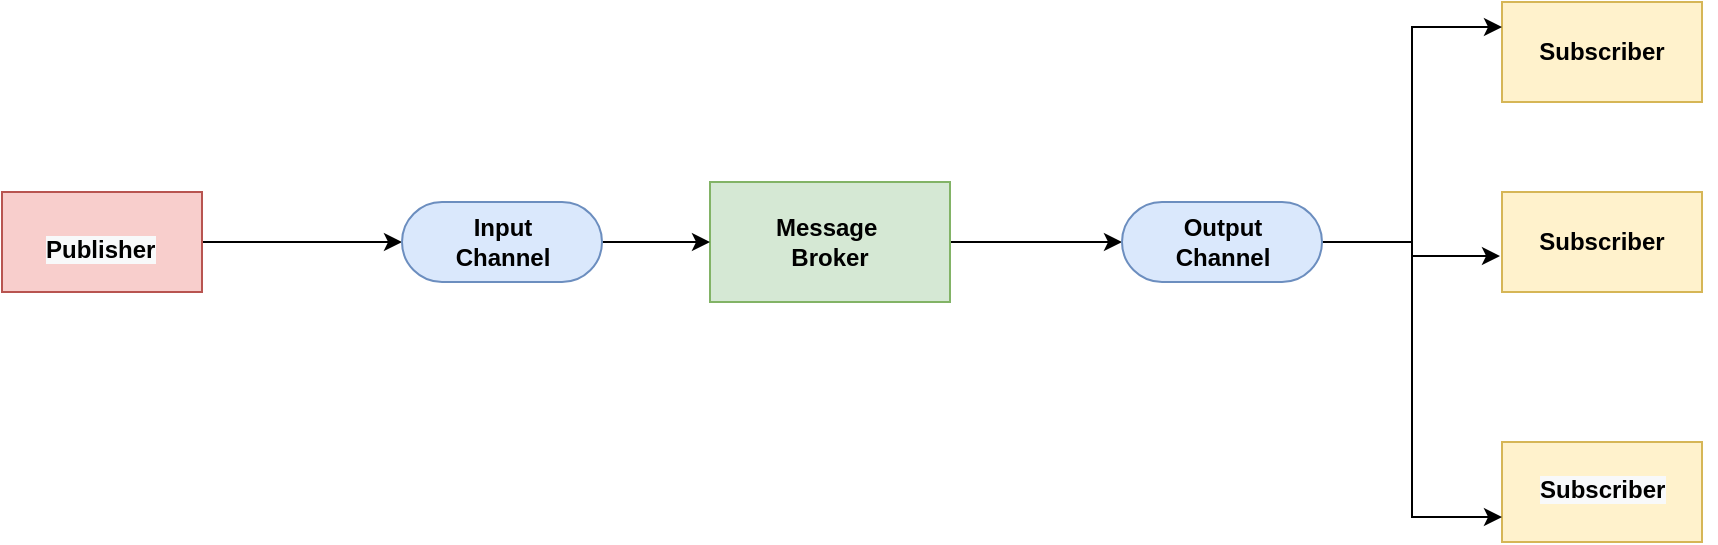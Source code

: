 <mxfile version="17.4.5" type="device"><diagram id="thsnJeyAtvLYjVjLPS3P" name="Page-1"><mxGraphModel dx="946" dy="486" grid="1" gridSize="10" guides="1" tooltips="1" connect="1" arrows="1" fold="1" page="1" pageScale="1" pageWidth="827" pageHeight="1169" math="0" shadow="0"><root><mxCell id="0"/><mxCell id="1" parent="0"/><mxCell id="KXNuTfSbBm4r6-XDavBi-11" style="edgeStyle=orthogonalEdgeStyle;rounded=0;orthogonalLoop=1;jettySize=auto;html=1;entryX=0;entryY=0.5;entryDx=0;entryDy=0;entryPerimeter=0;" edge="1" parent="1" source="KXNuTfSbBm4r6-XDavBi-1" target="KXNuTfSbBm4r6-XDavBi-6"><mxGeometry relative="1" as="geometry"/></mxCell><mxCell id="KXNuTfSbBm4r6-XDavBi-1" value="" style="rounded=0;whiteSpace=wrap;html=1;fillColor=#f8cecc;strokeColor=#b85450;" vertex="1" parent="1"><mxGeometry x="60" y="145" width="100" height="50" as="geometry"/></mxCell><mxCell id="KXNuTfSbBm4r6-XDavBi-13" style="edgeStyle=orthogonalEdgeStyle;rounded=0;orthogonalLoop=1;jettySize=auto;html=1;entryX=0;entryY=0.5;entryDx=0;entryDy=0;entryPerimeter=0;" edge="1" parent="1" source="KXNuTfSbBm4r6-XDavBi-2" target="KXNuTfSbBm4r6-XDavBi-7"><mxGeometry relative="1" as="geometry"/></mxCell><mxCell id="KXNuTfSbBm4r6-XDavBi-2" value="&lt;b&gt;Message&amp;nbsp;&lt;br&gt;Broker&lt;/b&gt;" style="rounded=0;whiteSpace=wrap;html=1;fillColor=#d5e8d4;strokeColor=#82b366;" vertex="1" parent="1"><mxGeometry x="414" y="140" width="120" height="60" as="geometry"/></mxCell><mxCell id="KXNuTfSbBm4r6-XDavBi-3" value="&lt;span&gt;&lt;b&gt;Subscriber&lt;/b&gt;&lt;/span&gt;" style="rounded=0;whiteSpace=wrap;html=1;fillColor=#fff2cc;strokeColor=#d6b656;" vertex="1" parent="1"><mxGeometry x="810" y="50" width="100" height="50" as="geometry"/></mxCell><mxCell id="KXNuTfSbBm4r6-XDavBi-4" value="&lt;span&gt;&lt;b&gt;Subscriber&lt;/b&gt;&lt;/span&gt;" style="rounded=0;whiteSpace=wrap;html=1;fillColor=#fff2cc;strokeColor=#d6b656;" vertex="1" parent="1"><mxGeometry x="810" y="145" width="100" height="50" as="geometry"/></mxCell><mxCell id="KXNuTfSbBm4r6-XDavBi-5" value="" style="rounded=0;whiteSpace=wrap;html=1;fillColor=#fff2cc;strokeColor=#d6b656;" vertex="1" parent="1"><mxGeometry x="810" y="270" width="100" height="50" as="geometry"/></mxCell><mxCell id="KXNuTfSbBm4r6-XDavBi-12" style="edgeStyle=orthogonalEdgeStyle;rounded=0;orthogonalLoop=1;jettySize=auto;html=1;entryX=0;entryY=0.5;entryDx=0;entryDy=0;" edge="1" parent="1" source="KXNuTfSbBm4r6-XDavBi-6" target="KXNuTfSbBm4r6-XDavBi-2"><mxGeometry relative="1" as="geometry"/></mxCell><mxCell id="KXNuTfSbBm4r6-XDavBi-6" value="&lt;b&gt;Input &lt;br&gt;Channel&lt;/b&gt;" style="html=1;dashed=0;whitespace=wrap;shape=mxgraph.dfd.start;fillColor=#dae8fc;strokeColor=#6c8ebf;" vertex="1" parent="1"><mxGeometry x="260" y="150" width="100" height="40" as="geometry"/></mxCell><mxCell id="KXNuTfSbBm4r6-XDavBi-8" style="edgeStyle=orthogonalEdgeStyle;rounded=0;orthogonalLoop=1;jettySize=auto;html=1;entryX=0;entryY=0.25;entryDx=0;entryDy=0;" edge="1" parent="1" source="KXNuTfSbBm4r6-XDavBi-7" target="KXNuTfSbBm4r6-XDavBi-3"><mxGeometry relative="1" as="geometry"/></mxCell><mxCell id="KXNuTfSbBm4r6-XDavBi-9" style="edgeStyle=orthogonalEdgeStyle;rounded=0;orthogonalLoop=1;jettySize=auto;html=1;entryX=0;entryY=0.75;entryDx=0;entryDy=0;" edge="1" parent="1" source="KXNuTfSbBm4r6-XDavBi-7" target="KXNuTfSbBm4r6-XDavBi-5"><mxGeometry relative="1" as="geometry"/></mxCell><mxCell id="KXNuTfSbBm4r6-XDavBi-15" style="edgeStyle=orthogonalEdgeStyle;rounded=0;orthogonalLoop=1;jettySize=auto;html=1;entryX=-0.01;entryY=0.64;entryDx=0;entryDy=0;entryPerimeter=0;" edge="1" parent="1" source="KXNuTfSbBm4r6-XDavBi-7" target="KXNuTfSbBm4r6-XDavBi-4"><mxGeometry relative="1" as="geometry"/></mxCell><mxCell id="KXNuTfSbBm4r6-XDavBi-7" value="&lt;b&gt;Output&lt;br&gt;Channel&lt;/b&gt;" style="html=1;dashed=0;whitespace=wrap;shape=mxgraph.dfd.start;fillColor=#dae8fc;strokeColor=#6c8ebf;" vertex="1" parent="1"><mxGeometry x="620" y="150" width="100" height="40" as="geometry"/></mxCell><mxCell id="KXNuTfSbBm4r6-XDavBi-10" value="&lt;meta charset=&quot;utf-8&quot;&gt;&lt;b style=&quot;color: rgb(0, 0, 0); font-family: helvetica; font-size: 12px; font-style: normal; letter-spacing: normal; text-align: center; text-indent: 0px; text-transform: none; word-spacing: 0px; background-color: rgb(248, 249, 250);&quot;&gt;Subscriber&lt;/b&gt;" style="text;whiteSpace=wrap;html=1;" vertex="1" parent="1"><mxGeometry x="827" y="280" width="90" height="30" as="geometry"/></mxCell><mxCell id="KXNuTfSbBm4r6-XDavBi-14" value="&lt;b style=&quot;color: rgb(0 , 0 , 0) ; font-family: &amp;#34;helvetica&amp;#34; ; font-size: 12px ; font-style: normal ; letter-spacing: normal ; text-align: center ; text-indent: 0px ; text-transform: none ; word-spacing: 0px ; background-color: rgb(248 , 249 , 250)&quot;&gt;Publisher&lt;/b&gt;" style="text;whiteSpace=wrap;html=1;" vertex="1" parent="1"><mxGeometry x="80" y="160" width="90" height="30" as="geometry"/></mxCell></root></mxGraphModel></diagram></mxfile>